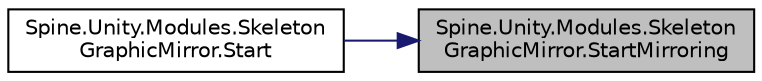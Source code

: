 digraph "Spine.Unity.Modules.SkeletonGraphicMirror.StartMirroring"
{
 // LATEX_PDF_SIZE
  edge [fontname="Helvetica",fontsize="10",labelfontname="Helvetica",labelfontsize="10"];
  node [fontname="Helvetica",fontsize="10",shape=record];
  rankdir="RL";
  Node1 [label="Spine.Unity.Modules.Skeleton\lGraphicMirror.StartMirroring",height=0.2,width=0.4,color="black", fillcolor="grey75", style="filled", fontcolor="black",tooltip="Freeze the SkeletonGraphic on this GameObject, and use the source as the Skeleton to be rendered by t..."];
  Node1 -> Node2 [dir="back",color="midnightblue",fontsize="10",style="solid",fontname="Helvetica"];
  Node2 [label="Spine.Unity.Modules.Skeleton\lGraphicMirror.Start",height=0.2,width=0.4,color="black", fillcolor="white", style="filled",URL="$class_spine_1_1_unity_1_1_modules_1_1_skeleton_graphic_mirror.html#a18fc023e7e1faf8b22e6ceccdea36bb8",tooltip=" "];
}

